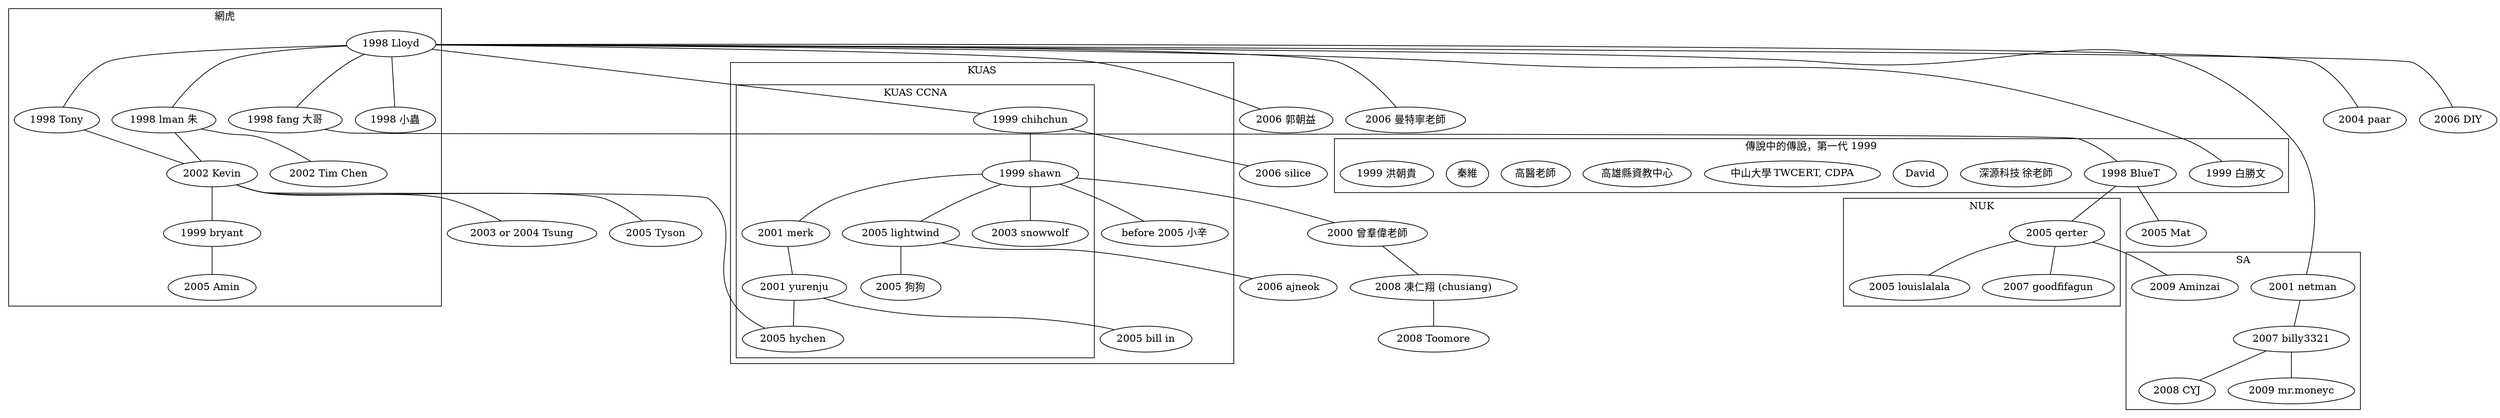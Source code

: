 graph kalug_genealogy { 

  "1998 Lloyd" -- {
    "1999 白勝文"
    "1999 chihchun"
    "2001 netman"
    "2004 paar"
    "2006 DIY"
    "2006 郭朝益"
    "2006 曼特寧老師"
  }

  "1998 fang 大哥" -- "1998 BlueT"

  "2002 Kevin" -- {
    "2003 or 2004 Tsung"
    "2005 Tyson"
    "2005 hychen"
  }

  "1998 BlueT" -- {
    "2005 qerter"
    "2005 Mat"
  }

  "1999 shawn" -- "2000 曾羣偉老師" -- "2008 凍仁翔 (chusiang)" -- "2008 Toomore"
  "1999 chihchun" -- "2006 silice"
  "2005 lightwind" -- "2006 ajneok"
  "2005 qerter" -- "2009 Aminzai"

  subgraph cluster_wahoo {

    label = "網虎"

    "1998 Lloyd" -- { 
      "1998 小蟲"
      "1998 lman 朱"
      "1998 Tony"
      "1998 fang 大哥"
    }

    "1998 lman 朱" -- {
      "2002 Tim Chen"
      "2002 Kevin"
    }

    "1998 Tony" -- "2002 Kevin"
    "1999 bryant" -- "2005 Amin"
    "2002 Kevin" -- "1999 bryant"
  }


  subgraph cluster_1st {

    label = "傳說中的傳說，第一代 1999"

    "深源科技 徐老師"
    "1998 BlueT"
    "David"
    "中山大學 TWCERT, CDPA"
    "高雄縣資教中心"
    "高醫老師"
    "秦維"
    "1999 白勝文"
    "1999 洪朝貴"
  }

  subgraph cluster_sa {

    label = "SA"

    "2001 netman" -- "2007 billy3321" -- {
      "2008 CYJ"
      "2009 mr.moneyc"
    }
    "2009 Aminzai"
  }

  subgraph cluster_nuk {

    label = "NUK"

    "2005 qerter" -- {
      "2005 louislalala"
      "2007 goodfifagun"
    }
  }

  subgraph cluster_kuas {

    label = "KUAS"

    "1999 shawn" -- "before 2005 小辛"
    "2001 yurenju" -- "2005 bill in"

    subgraph cluster_kuasccna {

      label = "KUAS CCNA"

      "1999 chihchun" -- "1999 shawn" -- {
        "2001 merk"
        "2003 snowwolf"
        "2005 lightwind"
      }

      "2001 merk" -- "2001 yurenju" -- "2005 hychen"
      "2005 lightwind" -- "2005 狗狗"
    }
  }

}
